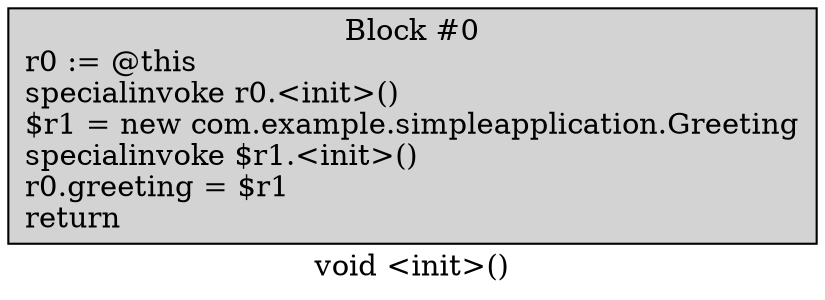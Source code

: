 digraph "void <init>()" {
    label = "void <init>()";
    node [shape = box];
    "0" [style = filled,fillcolor = lightgray,label = "Block #0\nr0 := @this\lspecialinvoke r0.<init>()\l$r1 = new com.example.simpleapplication.Greeting\lspecialinvoke $r1.<init>()\lr0.greeting = $r1\lreturn\l",];
}
